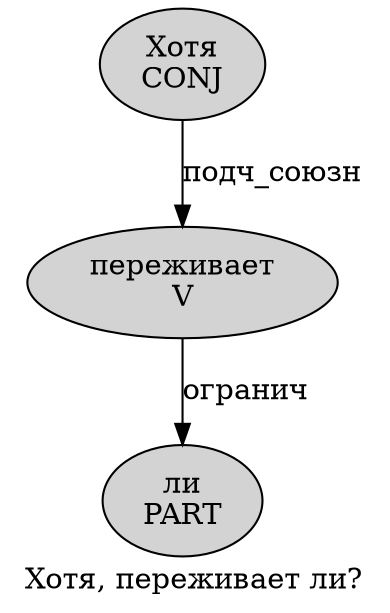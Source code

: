 digraph SENTENCE_4186 {
	graph [label="Хотя, переживает ли?"]
	node [style=filled]
		0 [label="Хотя
CONJ" color="" fillcolor=lightgray penwidth=1 shape=ellipse]
		2 [label="переживает
V" color="" fillcolor=lightgray penwidth=1 shape=ellipse]
		3 [label="ли
PART" color="" fillcolor=lightgray penwidth=1 shape=ellipse]
			0 -> 2 [label="подч_союзн"]
			2 -> 3 [label="огранич"]
}